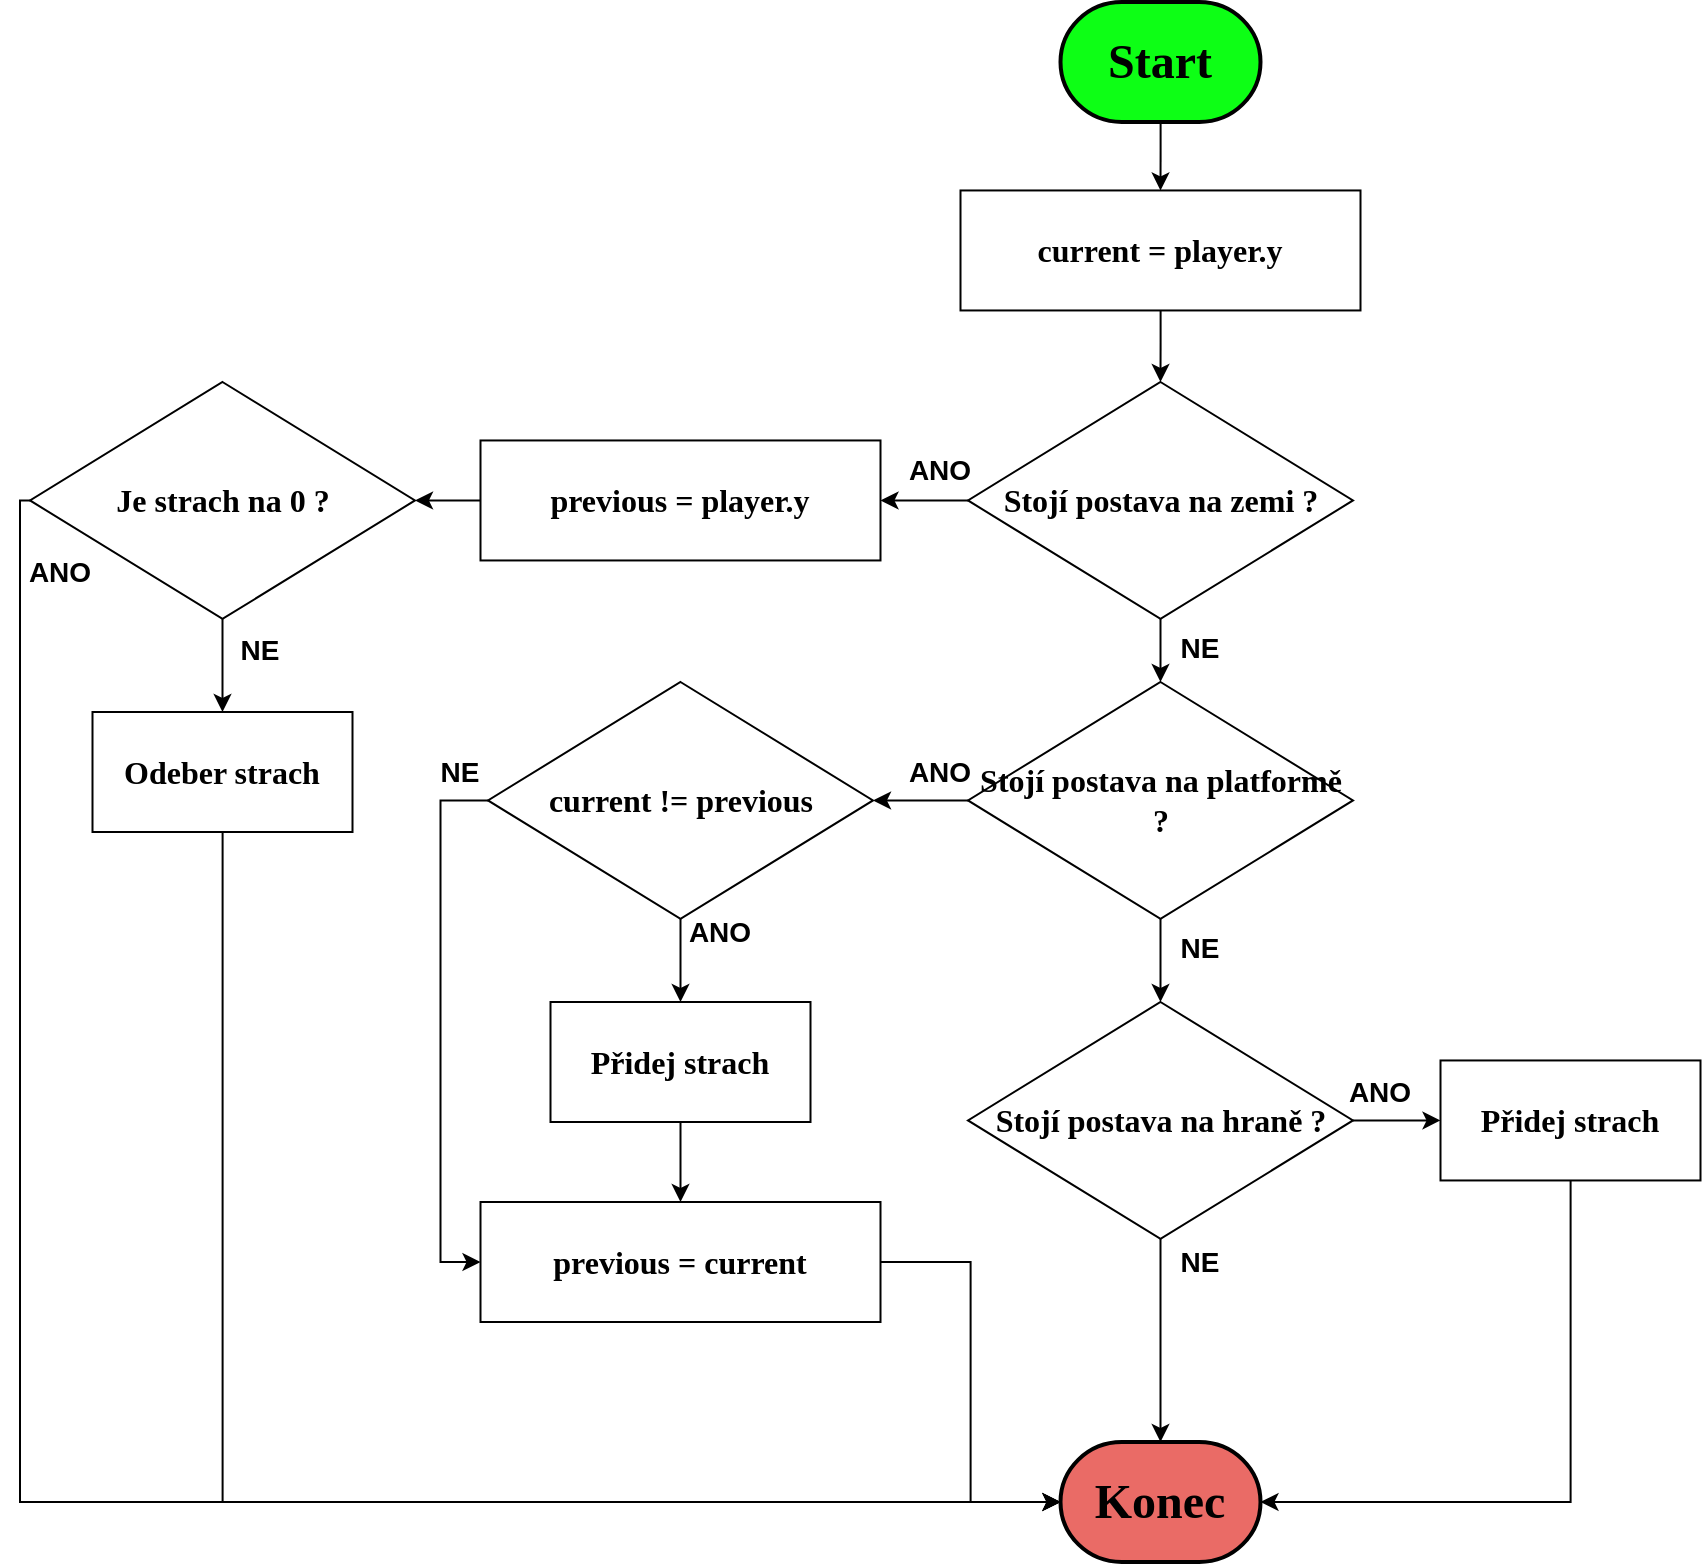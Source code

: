 <mxfile version="24.2.3" type="device">
  <diagram name="Stránka-1" id="bIIBfVtoRdfvHx-Fh56s">
    <mxGraphModel dx="1674" dy="-328" grid="1" gridSize="10" guides="1" tooltips="1" connect="1" arrows="1" fold="1" page="1" pageScale="1" pageWidth="850" pageHeight="1100" math="0" shadow="0">
      <root>
        <mxCell id="0" />
        <mxCell id="1" parent="0" />
        <mxCell id="l0Pt1CsXlD6Udtvh1x1L-18" style="edgeStyle=orthogonalEdgeStyle;rounded=0;orthogonalLoop=1;jettySize=auto;html=1;entryX=0.5;entryY=0;entryDx=0;entryDy=0;" edge="1" parent="1" source="l0Pt1CsXlD6Udtvh1x1L-1" target="l0Pt1CsXlD6Udtvh1x1L-3">
          <mxGeometry relative="1" as="geometry" />
        </mxCell>
        <mxCell id="l0Pt1CsXlD6Udtvh1x1L-1" value="&lt;font face=&quot;Verdana&quot; style=&quot;font-size: 24px;&quot;&gt;&lt;b&gt;Start&lt;/b&gt;&lt;/font&gt;" style="strokeWidth=2;html=1;shape=mxgraph.flowchart.terminator;whiteSpace=wrap;fillColor=#0DFF15;" vertex="1" parent="1">
          <mxGeometry x="530.25" y="1130" width="100" height="60" as="geometry" />
        </mxCell>
        <mxCell id="l0Pt1CsXlD6Udtvh1x1L-2" value="&lt;font face=&quot;Verdana&quot; style=&quot;font-size: 24px;&quot;&gt;&lt;b&gt;Konec&lt;/b&gt;&lt;/font&gt;" style="strokeWidth=2;html=1;shape=mxgraph.flowchart.terminator;whiteSpace=wrap;fillColor=#EA6B66;" vertex="1" parent="1">
          <mxGeometry x="530.25" y="1850.0" width="100" height="60" as="geometry" />
        </mxCell>
        <mxCell id="l0Pt1CsXlD6Udtvh1x1L-19" style="edgeStyle=orthogonalEdgeStyle;rounded=0;orthogonalLoop=1;jettySize=auto;html=1;entryX=0.5;entryY=0;entryDx=0;entryDy=0;" edge="1" parent="1" source="l0Pt1CsXlD6Udtvh1x1L-3" target="l0Pt1CsXlD6Udtvh1x1L-4">
          <mxGeometry relative="1" as="geometry" />
        </mxCell>
        <mxCell id="l0Pt1CsXlD6Udtvh1x1L-3" value="&lt;font style=&quot;font-size: 16px;&quot; face=&quot;Verdana&quot;&gt;&lt;b style=&quot;&quot;&gt;current = player.y&lt;/b&gt;&lt;/font&gt;" style="rounded=0;whiteSpace=wrap;html=1;" vertex="1" parent="1">
          <mxGeometry x="480.25" y="1224.23" width="200" height="60" as="geometry" />
        </mxCell>
        <mxCell id="l0Pt1CsXlD6Udtvh1x1L-20" style="edgeStyle=orthogonalEdgeStyle;rounded=0;orthogonalLoop=1;jettySize=auto;html=1;entryX=0.5;entryY=0;entryDx=0;entryDy=0;" edge="1" parent="1" source="l0Pt1CsXlD6Udtvh1x1L-4" target="l0Pt1CsXlD6Udtvh1x1L-13">
          <mxGeometry relative="1" as="geometry" />
        </mxCell>
        <mxCell id="l0Pt1CsXlD6Udtvh1x1L-21" style="edgeStyle=orthogonalEdgeStyle;rounded=0;orthogonalLoop=1;jettySize=auto;html=1;exitX=0;exitY=0.5;exitDx=0;exitDy=0;entryX=1;entryY=0.5;entryDx=0;entryDy=0;" edge="1" parent="1" source="l0Pt1CsXlD6Udtvh1x1L-4" target="l0Pt1CsXlD6Udtvh1x1L-11">
          <mxGeometry relative="1" as="geometry" />
        </mxCell>
        <mxCell id="l0Pt1CsXlD6Udtvh1x1L-4" value="&lt;font style=&quot;font-size: 16px;&quot; face=&quot;Verdana&quot;&gt;&lt;b style=&quot;&quot;&gt;Stojí postava na zemi ?&lt;/b&gt;&lt;/font&gt;" style="rhombus;whiteSpace=wrap;html=1;" vertex="1" parent="1">
          <mxGeometry x="484.0" y="1320" width="192.5" height="118.46" as="geometry" />
        </mxCell>
        <mxCell id="l0Pt1CsXlD6Udtvh1x1L-5" value="&lt;font style=&quot;font-size: 14px;&quot;&gt;&lt;b&gt;NE&lt;/b&gt;&lt;/font&gt;" style="text;html=1;align=center;verticalAlign=middle;whiteSpace=wrap;rounded=0;" vertex="1" parent="1">
          <mxGeometry x="570.25" y="1438.46" width="60" height="30" as="geometry" />
        </mxCell>
        <mxCell id="l0Pt1CsXlD6Udtvh1x1L-6" value="&lt;font style=&quot;font-size: 14px;&quot;&gt;&lt;b&gt;ANO&lt;/b&gt;&lt;/font&gt;" style="text;html=1;align=center;verticalAlign=middle;whiteSpace=wrap;rounded=0;" vertex="1" parent="1">
          <mxGeometry x="440.25" y="1349.23" width="60" height="30" as="geometry" />
        </mxCell>
        <mxCell id="l0Pt1CsXlD6Udtvh1x1L-50" style="edgeStyle=orthogonalEdgeStyle;rounded=0;orthogonalLoop=1;jettySize=auto;html=1;entryX=1;entryY=0.5;entryDx=0;entryDy=0;" edge="1" parent="1" source="l0Pt1CsXlD6Udtvh1x1L-11" target="l0Pt1CsXlD6Udtvh1x1L-49">
          <mxGeometry relative="1" as="geometry" />
        </mxCell>
        <mxCell id="l0Pt1CsXlD6Udtvh1x1L-11" value="&lt;font style=&quot;font-size: 16px;&quot; face=&quot;Verdana&quot;&gt;&lt;b style=&quot;&quot;&gt;previous = player.y&lt;/b&gt;&lt;/font&gt;" style="rounded=0;whiteSpace=wrap;html=1;" vertex="1" parent="1">
          <mxGeometry x="240.25" y="1349.23" width="200" height="60" as="geometry" />
        </mxCell>
        <mxCell id="l0Pt1CsXlD6Udtvh1x1L-22" style="edgeStyle=orthogonalEdgeStyle;rounded=0;orthogonalLoop=1;jettySize=auto;html=1;entryX=1;entryY=0.5;entryDx=0;entryDy=0;" edge="1" parent="1" source="l0Pt1CsXlD6Udtvh1x1L-13" target="l0Pt1CsXlD6Udtvh1x1L-15">
          <mxGeometry relative="1" as="geometry" />
        </mxCell>
        <mxCell id="l0Pt1CsXlD6Udtvh1x1L-40" style="edgeStyle=orthogonalEdgeStyle;rounded=0;orthogonalLoop=1;jettySize=auto;html=1;entryX=0.5;entryY=0;entryDx=0;entryDy=0;" edge="1" parent="1" source="l0Pt1CsXlD6Udtvh1x1L-13" target="l0Pt1CsXlD6Udtvh1x1L-39">
          <mxGeometry relative="1" as="geometry" />
        </mxCell>
        <mxCell id="l0Pt1CsXlD6Udtvh1x1L-13" value="&lt;font style=&quot;font-size: 16px;&quot; face=&quot;Verdana&quot;&gt;&lt;b style=&quot;&quot;&gt;Stojí postava na platformě ?&lt;/b&gt;&lt;/font&gt;" style="rhombus;whiteSpace=wrap;html=1;" vertex="1" parent="1">
          <mxGeometry x="484.0" y="1470" width="192.5" height="118.46" as="geometry" />
        </mxCell>
        <mxCell id="l0Pt1CsXlD6Udtvh1x1L-27" style="edgeStyle=orthogonalEdgeStyle;rounded=0;orthogonalLoop=1;jettySize=auto;html=1;entryX=0.5;entryY=0;entryDx=0;entryDy=0;" edge="1" parent="1" source="l0Pt1CsXlD6Udtvh1x1L-15" target="l0Pt1CsXlD6Udtvh1x1L-26">
          <mxGeometry relative="1" as="geometry" />
        </mxCell>
        <mxCell id="l0Pt1CsXlD6Udtvh1x1L-34" style="edgeStyle=orthogonalEdgeStyle;rounded=0;orthogonalLoop=1;jettySize=auto;html=1;entryX=0;entryY=0.5;entryDx=0;entryDy=0;" edge="1" parent="1" source="l0Pt1CsXlD6Udtvh1x1L-15" target="l0Pt1CsXlD6Udtvh1x1L-28">
          <mxGeometry relative="1" as="geometry">
            <Array as="points">
              <mxPoint x="220.25" y="1529" />
              <mxPoint x="220.25" y="1760" />
            </Array>
          </mxGeometry>
        </mxCell>
        <mxCell id="l0Pt1CsXlD6Udtvh1x1L-15" value="&lt;font style=&quot;font-size: 16px;&quot; face=&quot;Verdana&quot;&gt;&lt;b style=&quot;&quot;&gt;current != previous&lt;/b&gt;&lt;/font&gt;" style="rhombus;whiteSpace=wrap;html=1;" vertex="1" parent="1">
          <mxGeometry x="244" y="1470" width="192.5" height="118.46" as="geometry" />
        </mxCell>
        <mxCell id="l0Pt1CsXlD6Udtvh1x1L-17" value="&lt;font style=&quot;font-size: 14px;&quot;&gt;&lt;b&gt;ANO&lt;/b&gt;&lt;/font&gt;" style="text;html=1;align=center;verticalAlign=middle;whiteSpace=wrap;rounded=0;" vertex="1" parent="1">
          <mxGeometry x="440.25" y="1500" width="60" height="30" as="geometry" />
        </mxCell>
        <mxCell id="l0Pt1CsXlD6Udtvh1x1L-25" value="&lt;font style=&quot;font-size: 14px;&quot;&gt;&lt;b&gt;NE&lt;/b&gt;&lt;/font&gt;" style="text;html=1;align=center;verticalAlign=middle;whiteSpace=wrap;rounded=0;" vertex="1" parent="1">
          <mxGeometry x="200.25" y="1500" width="60" height="30" as="geometry" />
        </mxCell>
        <mxCell id="l0Pt1CsXlD6Udtvh1x1L-30" style="edgeStyle=orthogonalEdgeStyle;rounded=0;orthogonalLoop=1;jettySize=auto;html=1;entryX=0.5;entryY=0;entryDx=0;entryDy=0;" edge="1" parent="1" source="l0Pt1CsXlD6Udtvh1x1L-26" target="l0Pt1CsXlD6Udtvh1x1L-28">
          <mxGeometry relative="1" as="geometry" />
        </mxCell>
        <mxCell id="l0Pt1CsXlD6Udtvh1x1L-26" value="&lt;font style=&quot;font-size: 16px;&quot; face=&quot;Verdana&quot;&gt;&lt;b style=&quot;&quot;&gt;Přidej strach&lt;/b&gt;&lt;/font&gt;" style="rounded=0;whiteSpace=wrap;html=1;" vertex="1" parent="1">
          <mxGeometry x="275.25" y="1630" width="130" height="60" as="geometry" />
        </mxCell>
        <mxCell id="l0Pt1CsXlD6Udtvh1x1L-28" value="&lt;font style=&quot;font-size: 16px;&quot; face=&quot;Verdana&quot;&gt;&lt;b style=&quot;&quot;&gt;previous = current&lt;/b&gt;&lt;/font&gt;" style="rounded=0;whiteSpace=wrap;html=1;" vertex="1" parent="1">
          <mxGeometry x="240.25" y="1730" width="200" height="60" as="geometry" />
        </mxCell>
        <mxCell id="l0Pt1CsXlD6Udtvh1x1L-31" value="&lt;font style=&quot;font-size: 14px;&quot;&gt;&lt;b&gt;ANO&lt;/b&gt;&lt;/font&gt;" style="text;html=1;align=center;verticalAlign=middle;whiteSpace=wrap;rounded=0;" vertex="1" parent="1">
          <mxGeometry x="330.25" y="1580" width="60" height="30" as="geometry" />
        </mxCell>
        <mxCell id="l0Pt1CsXlD6Udtvh1x1L-33" style="edgeStyle=orthogonalEdgeStyle;rounded=0;orthogonalLoop=1;jettySize=auto;html=1;entryX=0;entryY=0.5;entryDx=0;entryDy=0;entryPerimeter=0;" edge="1" parent="1" source="l0Pt1CsXlD6Udtvh1x1L-28" target="l0Pt1CsXlD6Udtvh1x1L-2">
          <mxGeometry relative="1" as="geometry" />
        </mxCell>
        <mxCell id="l0Pt1CsXlD6Udtvh1x1L-43" style="edgeStyle=orthogonalEdgeStyle;rounded=0;orthogonalLoop=1;jettySize=auto;html=1;entryX=0;entryY=0.5;entryDx=0;entryDy=0;" edge="1" parent="1" source="l0Pt1CsXlD6Udtvh1x1L-39" target="l0Pt1CsXlD6Udtvh1x1L-42">
          <mxGeometry relative="1" as="geometry" />
        </mxCell>
        <mxCell id="l0Pt1CsXlD6Udtvh1x1L-39" value="&lt;font style=&quot;font-size: 16px;&quot; face=&quot;Verdana&quot;&gt;&lt;b style=&quot;&quot;&gt;Stojí postava na hraně ?&lt;/b&gt;&lt;/font&gt;" style="rhombus;whiteSpace=wrap;html=1;" vertex="1" parent="1">
          <mxGeometry x="484.0" y="1630" width="192.5" height="118.46" as="geometry" />
        </mxCell>
        <mxCell id="l0Pt1CsXlD6Udtvh1x1L-41" value="&lt;font style=&quot;font-size: 14px;&quot;&gt;&lt;b&gt;NE&lt;/b&gt;&lt;/font&gt;" style="text;html=1;align=center;verticalAlign=middle;whiteSpace=wrap;rounded=0;" vertex="1" parent="1">
          <mxGeometry x="570.25" y="1588.46" width="60" height="30" as="geometry" />
        </mxCell>
        <mxCell id="l0Pt1CsXlD6Udtvh1x1L-42" value="&lt;font style=&quot;font-size: 16px;&quot; face=&quot;Verdana&quot;&gt;&lt;b style=&quot;&quot;&gt;Přidej strach&lt;/b&gt;&lt;/font&gt;" style="rounded=0;whiteSpace=wrap;html=1;" vertex="1" parent="1">
          <mxGeometry x="720.25" y="1659.23" width="130" height="60" as="geometry" />
        </mxCell>
        <mxCell id="l0Pt1CsXlD6Udtvh1x1L-44" style="edgeStyle=orthogonalEdgeStyle;rounded=0;orthogonalLoop=1;jettySize=auto;html=1;entryX=1;entryY=0.5;entryDx=0;entryDy=0;entryPerimeter=0;" edge="1" parent="1" source="l0Pt1CsXlD6Udtvh1x1L-42" target="l0Pt1CsXlD6Udtvh1x1L-2">
          <mxGeometry relative="1" as="geometry">
            <Array as="points">
              <mxPoint x="785.25" y="1880" />
            </Array>
          </mxGeometry>
        </mxCell>
        <mxCell id="l0Pt1CsXlD6Udtvh1x1L-45" value="&lt;font style=&quot;font-size: 14px;&quot;&gt;&lt;b&gt;ANO&lt;/b&gt;&lt;/font&gt;" style="text;html=1;align=center;verticalAlign=middle;whiteSpace=wrap;rounded=0;" vertex="1" parent="1">
          <mxGeometry x="660.25" y="1660" width="60" height="30" as="geometry" />
        </mxCell>
        <mxCell id="l0Pt1CsXlD6Udtvh1x1L-46" style="edgeStyle=orthogonalEdgeStyle;rounded=0;orthogonalLoop=1;jettySize=auto;html=1;entryX=0.5;entryY=0;entryDx=0;entryDy=0;entryPerimeter=0;" edge="1" parent="1" source="l0Pt1CsXlD6Udtvh1x1L-39" target="l0Pt1CsXlD6Udtvh1x1L-2">
          <mxGeometry relative="1" as="geometry" />
        </mxCell>
        <mxCell id="l0Pt1CsXlD6Udtvh1x1L-47" value="&lt;font style=&quot;font-size: 14px;&quot;&gt;&lt;b&gt;NE&lt;/b&gt;&lt;/font&gt;" style="text;html=1;align=center;verticalAlign=middle;whiteSpace=wrap;rounded=0;" vertex="1" parent="1">
          <mxGeometry x="570.25" y="1745" width="60" height="30" as="geometry" />
        </mxCell>
        <mxCell id="l0Pt1CsXlD6Udtvh1x1L-48" value="&lt;font style=&quot;font-size: 16px;&quot; face=&quot;Verdana&quot;&gt;&lt;b style=&quot;&quot;&gt;Odeber strach&lt;/b&gt;&lt;/font&gt;" style="rounded=0;whiteSpace=wrap;html=1;" vertex="1" parent="1">
          <mxGeometry x="46.25" y="1485" width="130" height="60" as="geometry" />
        </mxCell>
        <mxCell id="l0Pt1CsXlD6Udtvh1x1L-51" style="edgeStyle=orthogonalEdgeStyle;rounded=0;orthogonalLoop=1;jettySize=auto;html=1;entryX=0.5;entryY=0;entryDx=0;entryDy=0;" edge="1" parent="1" source="l0Pt1CsXlD6Udtvh1x1L-49" target="l0Pt1CsXlD6Udtvh1x1L-48">
          <mxGeometry relative="1" as="geometry" />
        </mxCell>
        <mxCell id="l0Pt1CsXlD6Udtvh1x1L-49" value="&lt;font style=&quot;font-size: 16px;&quot; face=&quot;Verdana&quot;&gt;&lt;b style=&quot;&quot;&gt;Je strach na 0 ?&lt;/b&gt;&lt;/font&gt;" style="rhombus;whiteSpace=wrap;html=1;" vertex="1" parent="1">
          <mxGeometry x="15.0" y="1320" width="192.5" height="118.46" as="geometry" />
        </mxCell>
        <mxCell id="l0Pt1CsXlD6Udtvh1x1L-52" style="edgeStyle=orthogonalEdgeStyle;rounded=0;orthogonalLoop=1;jettySize=auto;html=1;entryX=0;entryY=0.5;entryDx=0;entryDy=0;entryPerimeter=0;" edge="1" parent="1" source="l0Pt1CsXlD6Udtvh1x1L-48" target="l0Pt1CsXlD6Udtvh1x1L-2">
          <mxGeometry relative="1" as="geometry">
            <Array as="points">
              <mxPoint x="111" y="1880" />
            </Array>
          </mxGeometry>
        </mxCell>
        <mxCell id="l0Pt1CsXlD6Udtvh1x1L-53" style="edgeStyle=orthogonalEdgeStyle;rounded=0;orthogonalLoop=1;jettySize=auto;html=1;entryX=0;entryY=0.5;entryDx=0;entryDy=0;entryPerimeter=0;" edge="1" parent="1" source="l0Pt1CsXlD6Udtvh1x1L-49" target="l0Pt1CsXlD6Udtvh1x1L-2">
          <mxGeometry relative="1" as="geometry">
            <Array as="points">
              <mxPoint x="10" y="1379" />
              <mxPoint x="10" y="1880" />
            </Array>
          </mxGeometry>
        </mxCell>
        <mxCell id="l0Pt1CsXlD6Udtvh1x1L-54" value="&lt;font style=&quot;font-size: 14px;&quot;&gt;&lt;b&gt;ANO&lt;/b&gt;&lt;/font&gt;" style="text;html=1;align=center;verticalAlign=middle;whiteSpace=wrap;rounded=0;" vertex="1" parent="1">
          <mxGeometry y="1400" width="60" height="30" as="geometry" />
        </mxCell>
        <mxCell id="l0Pt1CsXlD6Udtvh1x1L-56" value="&lt;font style=&quot;font-size: 14px;&quot;&gt;&lt;b&gt;NE&lt;/b&gt;&lt;/font&gt;" style="text;html=1;align=center;verticalAlign=middle;whiteSpace=wrap;rounded=0;" vertex="1" parent="1">
          <mxGeometry x="100" y="1440" width="60" height="28.46" as="geometry" />
        </mxCell>
      </root>
    </mxGraphModel>
  </diagram>
</mxfile>
